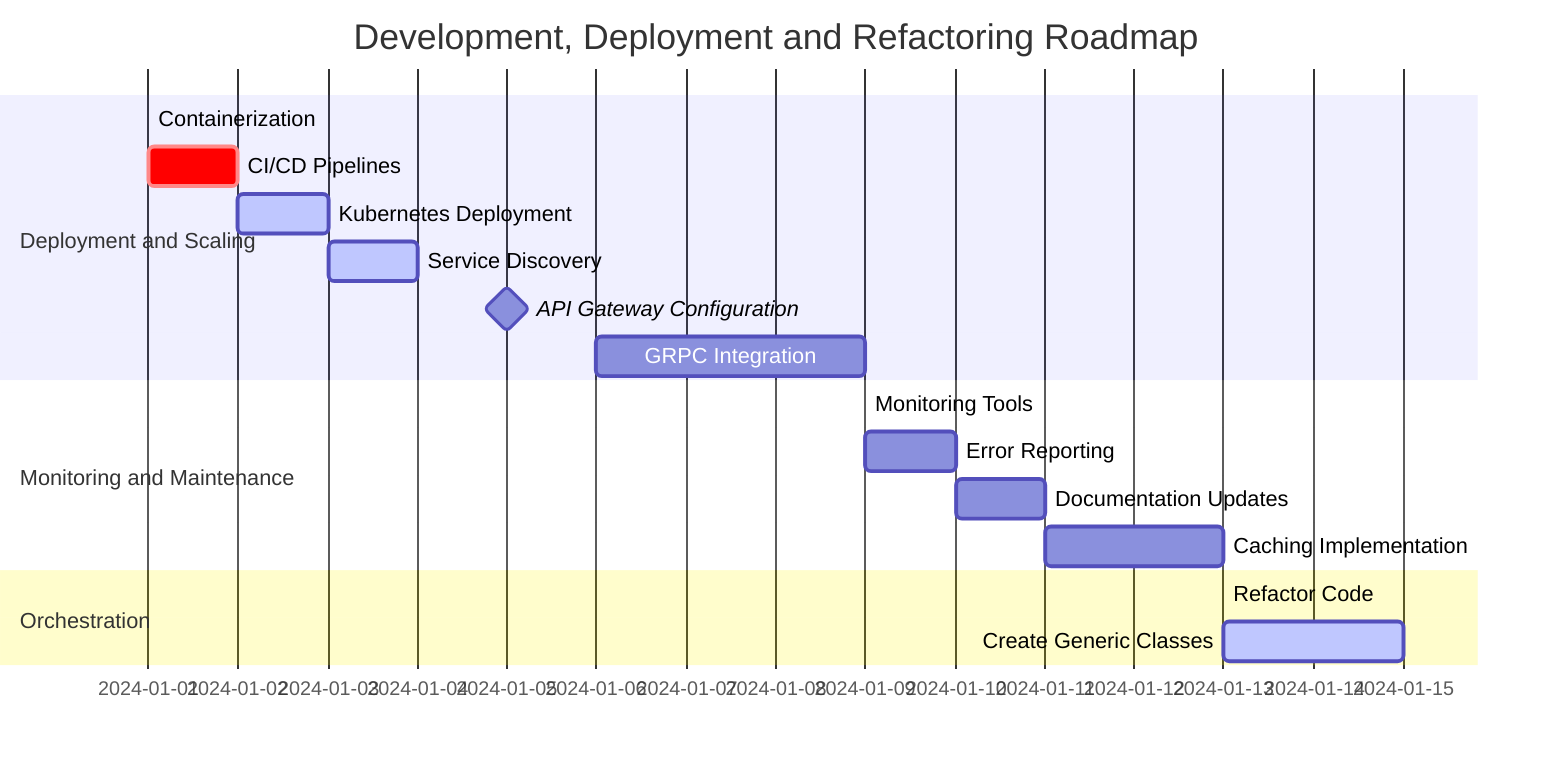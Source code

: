 %% Mermaid Roadmap Graph
gantt
    title Development, Deployment and Refactoring Roadmap

    section Deployment and Scaling
        Containerization         :done,    task1, 2024-01-01, 2024-01-08
        CI/CD Pipelines          :crit,    task2, after task1, 1d
        Kubernetes Deployment    :active,  task3, after task2, 1d
        Service Discovery        :active,  task4, after task3, 1d
        API Gateway Configuration:milestone, task5, after task4, 2d
        GRPC Integration         :         task6, after task5, 3d

    section Monitoring and Maintenance
        Monitoring Tools         :active,  task7, 2024-01-09, 2024-01-12
        Error Reporting          :         task8, after task7, 1d
        Documentation Updates    :         task9, after task8, 1d
        Caching Implementation   :         task10, after task9, 2d

    section Orchestration
        Refactor Code            :done,    task11, 2024-01-13, 2024-01-16
        Create Generic Classes   :active,  task12, after task11, 2d